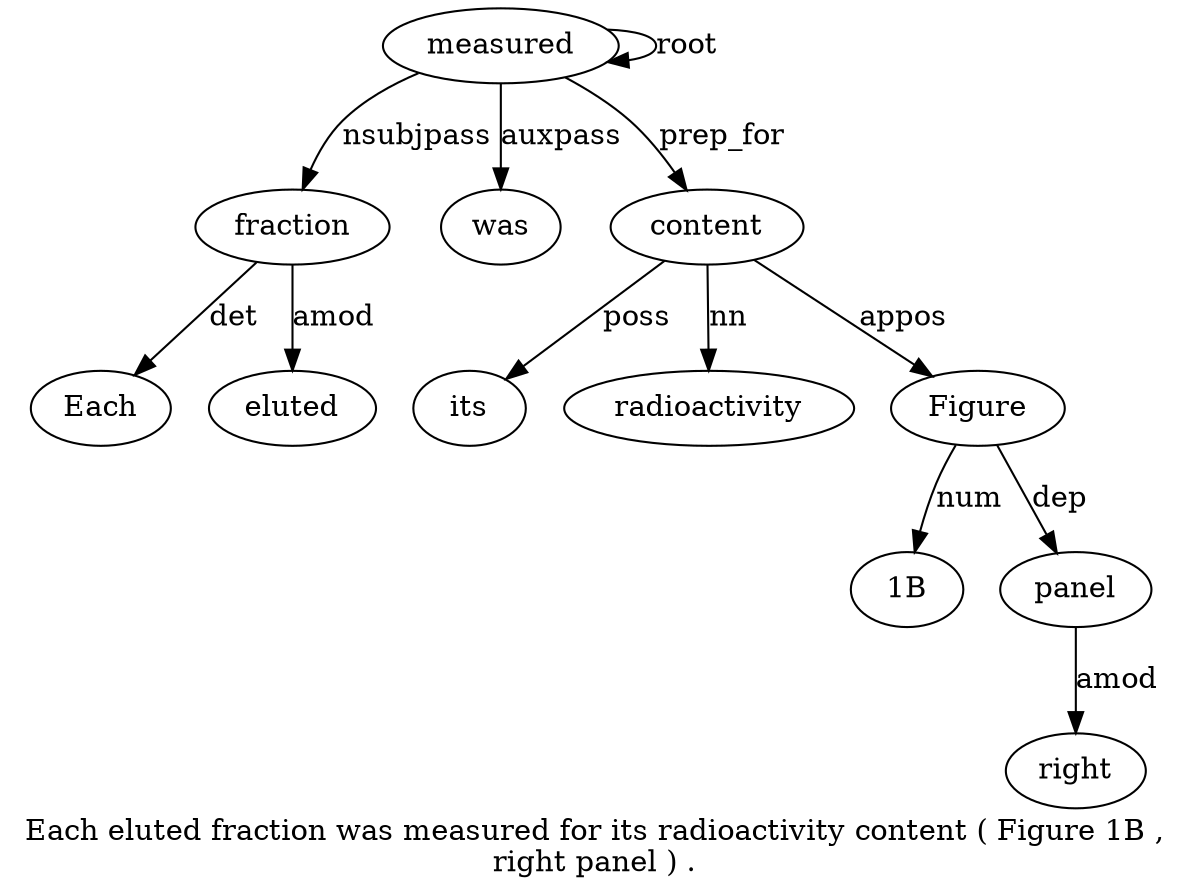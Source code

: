 digraph "Each eluted fraction was measured for its radioactivity content ( Figure 1B ,  right panel ) ." {
label="Each eluted fraction was measured for its radioactivity content ( Figure 1B ,
right panel ) .";
fraction3 [style=filled, fillcolor=white, label=fraction];
Each1 [style=filled, fillcolor=white, label=Each];
fraction3 -> Each1  [label=det];
eluted2 [style=filled, fillcolor=white, label=eluted];
fraction3 -> eluted2  [label=amod];
measured5 [style=filled, fillcolor=white, label=measured];
measured5 -> fraction3  [label=nsubjpass];
was4 [style=filled, fillcolor=white, label=was];
measured5 -> was4  [label=auxpass];
measured5 -> measured5  [label=root];
content9 [style=filled, fillcolor=white, label=content];
its7 [style=filled, fillcolor=white, label=its];
content9 -> its7  [label=poss];
radioactivity8 [style=filled, fillcolor=white, label=radioactivity];
content9 -> radioactivity8  [label=nn];
measured5 -> content9  [label=prep_for];
Figure11 [style=filled, fillcolor=white, label=Figure];
content9 -> Figure11  [label=appos];
"1B12" [style=filled, fillcolor=white, label="1B"];
Figure11 -> "1B12"  [label=num];
panel15 [style=filled, fillcolor=white, label=panel];
right14 [style=filled, fillcolor=white, label=right];
panel15 -> right14  [label=amod];
Figure11 -> panel15  [label=dep];
}
